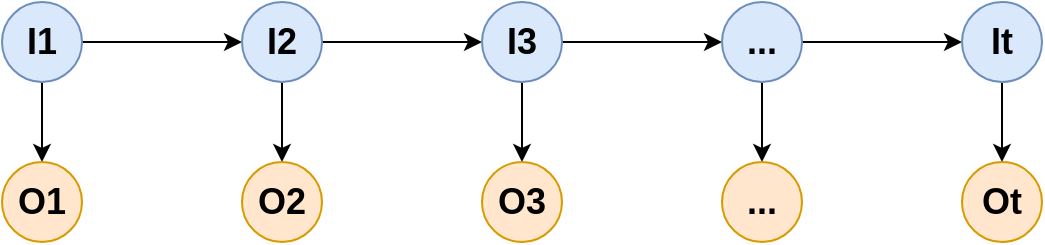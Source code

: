 <mxfile version="12.9.14" type="device"><diagram id="2ybtHRRuY6scuRTlTl8B" name="Page-1"><mxGraphModel dx="1422" dy="763" grid="1" gridSize="10" guides="1" tooltips="1" connect="1" arrows="1" fold="1" page="1" pageScale="1" pageWidth="827" pageHeight="1169" math="0" shadow="0"><root><mxCell id="0"/><mxCell id="1" parent="0"/><mxCell id="GFMEvpdOkEbxHfOlRxAh-6" style="edgeStyle=orthogonalEdgeStyle;rounded=0;orthogonalLoop=1;jettySize=auto;html=1;exitX=1;exitY=0.5;exitDx=0;exitDy=0;" edge="1" parent="1" source="GFMEvpdOkEbxHfOlRxAh-1" target="GFMEvpdOkEbxHfOlRxAh-2"><mxGeometry relative="1" as="geometry"/></mxCell><mxCell id="GFMEvpdOkEbxHfOlRxAh-19" style="edgeStyle=orthogonalEdgeStyle;rounded=0;orthogonalLoop=1;jettySize=auto;html=1;exitX=0.5;exitY=1;exitDx=0;exitDy=0;" edge="1" parent="1" source="GFMEvpdOkEbxHfOlRxAh-1" target="GFMEvpdOkEbxHfOlRxAh-11"><mxGeometry relative="1" as="geometry"/></mxCell><mxCell id="GFMEvpdOkEbxHfOlRxAh-1" value="&lt;b&gt;&lt;font style=&quot;font-size: 18px&quot;&gt;I1&lt;/font&gt;&lt;/b&gt;" style="ellipse;whiteSpace=wrap;html=1;aspect=fixed;fillColor=#dae8fc;strokeColor=#6c8ebf;" vertex="1" parent="1"><mxGeometry x="80" y="120" width="40" height="40" as="geometry"/></mxCell><mxCell id="GFMEvpdOkEbxHfOlRxAh-7" style="edgeStyle=orthogonalEdgeStyle;rounded=0;orthogonalLoop=1;jettySize=auto;html=1;exitX=1;exitY=0.5;exitDx=0;exitDy=0;entryX=0;entryY=0.5;entryDx=0;entryDy=0;" edge="1" parent="1" source="GFMEvpdOkEbxHfOlRxAh-2" target="GFMEvpdOkEbxHfOlRxAh-3"><mxGeometry relative="1" as="geometry"/></mxCell><mxCell id="GFMEvpdOkEbxHfOlRxAh-20" style="edgeStyle=orthogonalEdgeStyle;rounded=0;orthogonalLoop=1;jettySize=auto;html=1;exitX=0.5;exitY=1;exitDx=0;exitDy=0;entryX=0.5;entryY=0;entryDx=0;entryDy=0;" edge="1" parent="1" source="GFMEvpdOkEbxHfOlRxAh-2" target="GFMEvpdOkEbxHfOlRxAh-13"><mxGeometry relative="1" as="geometry"/></mxCell><mxCell id="GFMEvpdOkEbxHfOlRxAh-2" value="&lt;b&gt;&lt;font style=&quot;font-size: 18px&quot;&gt;I2&lt;/font&gt;&lt;/b&gt;" style="ellipse;whiteSpace=wrap;html=1;aspect=fixed;fillColor=#dae8fc;strokeColor=#6c8ebf;" vertex="1" parent="1"><mxGeometry x="200" y="120" width="40" height="40" as="geometry"/></mxCell><mxCell id="GFMEvpdOkEbxHfOlRxAh-8" style="edgeStyle=orthogonalEdgeStyle;rounded=0;orthogonalLoop=1;jettySize=auto;html=1;exitX=1;exitY=0.5;exitDx=0;exitDy=0;entryX=0;entryY=0.5;entryDx=0;entryDy=0;" edge="1" parent="1" source="GFMEvpdOkEbxHfOlRxAh-3" target="GFMEvpdOkEbxHfOlRxAh-4"><mxGeometry relative="1" as="geometry"/></mxCell><mxCell id="GFMEvpdOkEbxHfOlRxAh-22" style="edgeStyle=orthogonalEdgeStyle;rounded=0;orthogonalLoop=1;jettySize=auto;html=1;exitX=0.5;exitY=1;exitDx=0;exitDy=0;" edge="1" parent="1" source="GFMEvpdOkEbxHfOlRxAh-3" target="GFMEvpdOkEbxHfOlRxAh-15"><mxGeometry relative="1" as="geometry"/></mxCell><mxCell id="GFMEvpdOkEbxHfOlRxAh-3" value="&lt;b&gt;&lt;font style=&quot;font-size: 18px&quot;&gt;I3&lt;/font&gt;&lt;/b&gt;" style="ellipse;whiteSpace=wrap;html=1;aspect=fixed;fillColor=#dae8fc;strokeColor=#6c8ebf;" vertex="1" parent="1"><mxGeometry x="320" y="120" width="40" height="40" as="geometry"/></mxCell><mxCell id="GFMEvpdOkEbxHfOlRxAh-9" style="edgeStyle=orthogonalEdgeStyle;rounded=0;orthogonalLoop=1;jettySize=auto;html=1;exitX=1;exitY=0.5;exitDx=0;exitDy=0;entryX=0;entryY=0.5;entryDx=0;entryDy=0;" edge="1" parent="1" source="GFMEvpdOkEbxHfOlRxAh-4" target="GFMEvpdOkEbxHfOlRxAh-5"><mxGeometry relative="1" as="geometry"/></mxCell><mxCell id="GFMEvpdOkEbxHfOlRxAh-23" style="edgeStyle=orthogonalEdgeStyle;rounded=0;orthogonalLoop=1;jettySize=auto;html=1;exitX=0.5;exitY=1;exitDx=0;exitDy=0;entryX=0.5;entryY=0;entryDx=0;entryDy=0;" edge="1" parent="1" source="GFMEvpdOkEbxHfOlRxAh-4" target="GFMEvpdOkEbxHfOlRxAh-17"><mxGeometry relative="1" as="geometry"/></mxCell><mxCell id="GFMEvpdOkEbxHfOlRxAh-4" value="&lt;span style=&quot;font-size: 18px&quot;&gt;&lt;b&gt;...&lt;/b&gt;&lt;/span&gt;" style="ellipse;whiteSpace=wrap;html=1;aspect=fixed;fillColor=#dae8fc;strokeColor=#6c8ebf;" vertex="1" parent="1"><mxGeometry x="440" y="120" width="40" height="40" as="geometry"/></mxCell><mxCell id="GFMEvpdOkEbxHfOlRxAh-24" style="edgeStyle=orthogonalEdgeStyle;rounded=0;orthogonalLoop=1;jettySize=auto;html=1;exitX=0.5;exitY=1;exitDx=0;exitDy=0;entryX=0.5;entryY=0;entryDx=0;entryDy=0;" edge="1" parent="1" source="GFMEvpdOkEbxHfOlRxAh-5" target="GFMEvpdOkEbxHfOlRxAh-18"><mxGeometry relative="1" as="geometry"/></mxCell><mxCell id="GFMEvpdOkEbxHfOlRxAh-5" value="&lt;b&gt;&lt;font style=&quot;font-size: 18px&quot;&gt;It&lt;/font&gt;&lt;/b&gt;" style="ellipse;whiteSpace=wrap;html=1;aspect=fixed;fillColor=#dae8fc;strokeColor=#6c8ebf;" vertex="1" parent="1"><mxGeometry x="560" y="120" width="40" height="40" as="geometry"/></mxCell><mxCell id="GFMEvpdOkEbxHfOlRxAh-11" value="&lt;b&gt;&lt;font style=&quot;font-size: 18px&quot;&gt;O1&lt;/font&gt;&lt;/b&gt;" style="ellipse;whiteSpace=wrap;html=1;aspect=fixed;fillColor=#ffe6cc;strokeColor=#d79b00;" vertex="1" parent="1"><mxGeometry x="80" y="200" width="40" height="40" as="geometry"/></mxCell><mxCell id="GFMEvpdOkEbxHfOlRxAh-13" value="&lt;span style=&quot;font-size: 18px&quot;&gt;&lt;b&gt;O2&lt;/b&gt;&lt;/span&gt;" style="ellipse;whiteSpace=wrap;html=1;aspect=fixed;fillColor=#ffe6cc;strokeColor=#d79b00;" vertex="1" parent="1"><mxGeometry x="200" y="200" width="40" height="40" as="geometry"/></mxCell><mxCell id="GFMEvpdOkEbxHfOlRxAh-15" value="&lt;span style=&quot;font-size: 18px&quot;&gt;&lt;b&gt;O3&lt;/b&gt;&lt;/span&gt;" style="ellipse;whiteSpace=wrap;html=1;aspect=fixed;fillColor=#ffe6cc;strokeColor=#d79b00;" vertex="1" parent="1"><mxGeometry x="320" y="200" width="40" height="40" as="geometry"/></mxCell><mxCell id="GFMEvpdOkEbxHfOlRxAh-17" value="&lt;span style=&quot;font-size: 18px&quot;&gt;&lt;b&gt;...&lt;/b&gt;&lt;/span&gt;" style="ellipse;whiteSpace=wrap;html=1;aspect=fixed;fillColor=#ffe6cc;strokeColor=#d79b00;" vertex="1" parent="1"><mxGeometry x="440" y="200" width="40" height="40" as="geometry"/></mxCell><mxCell id="GFMEvpdOkEbxHfOlRxAh-18" value="&lt;b&gt;&lt;font style=&quot;font-size: 18px&quot;&gt;Ot&lt;/font&gt;&lt;/b&gt;" style="ellipse;whiteSpace=wrap;html=1;aspect=fixed;fillColor=#ffe6cc;strokeColor=#d79b00;" vertex="1" parent="1"><mxGeometry x="560" y="200" width="40" height="40" as="geometry"/></mxCell></root></mxGraphModel></diagram></mxfile>